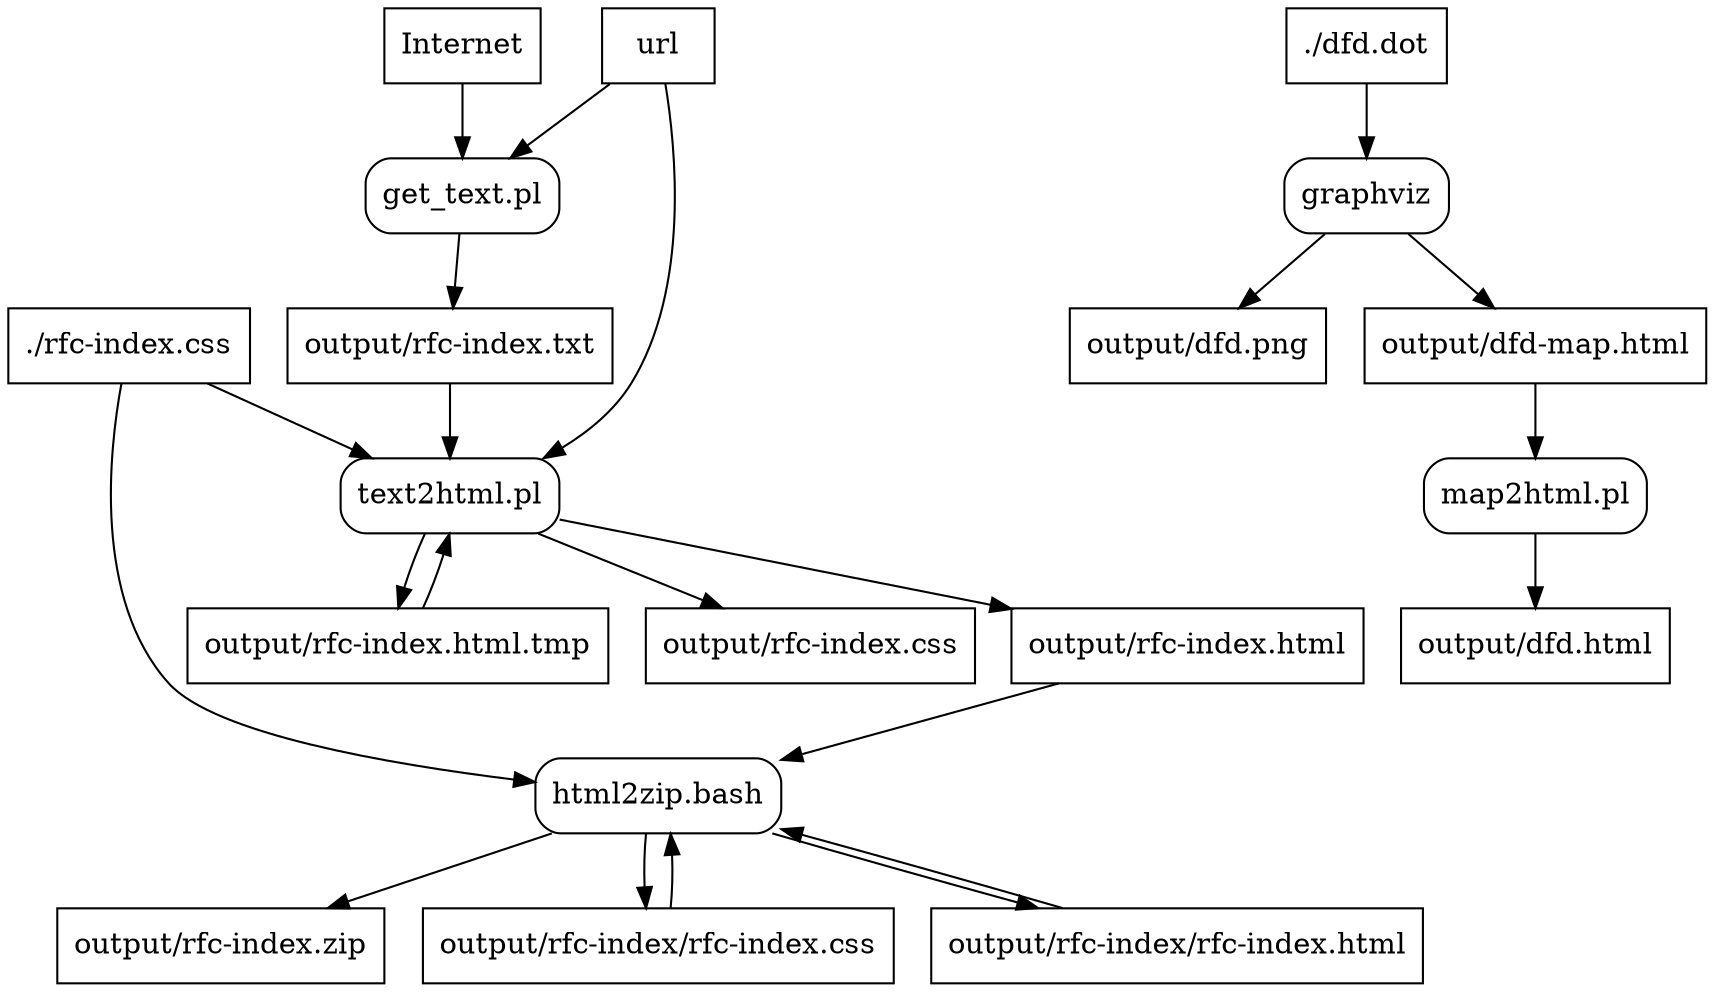 /* vim:set ts=8 sw=4 sts=4 ai nu et: */
digraph dfd {
    "./rfc-index.css" [ shape = box ];
    "Internet" [ shape = box ];
    "get_text.pl" [ shape = box, style="rounded", URL="../get_text.pl" ];
    "html2zip.bash" [ shape = box, style="rounded", URL="../html2zip.bash" ];
    "output/rfc-index.css" [ shape = box, URL="../output/rfc-index.css" ];
    "output/rfc-index.html" [ shape = box, URL="../output/rfc-index.html" ];
    "output/rfc-index.html.tmp" [ shape = box ];
    "output/rfc-index.txt" [ shape = box, URL="../output/rfc-index.txt" ];
    "output/rfc-index.zip" [ shape = box, URL="../output/rfc-index.zip" ];
    "output/rfc-index/rfc-index.css" [ shape = box ];
    "output/rfc-index/rfc-index.html" [ shape = box ];
    "text2html.pl" [ shape = box, style="rounded", URL="../text2html.pl" ];
    "url" [ shape = box ];
    "./dfd.dot" [ shape = box, URL="../dfd.dot" ];
    "output/dfd.png" [ shape = box, URL="../output/dfd.png" ];
    "output/dfd-map.html" [ shape = box ];
    "output/dfd.html" [ shape = box, URL="../output/dfd.html" ];
    "graphviz" [ shape = box, style="rounded" ];
    "map2html.pl" [ shape = box, style="rounded", URL="../map2html.pl" ];

    "./dfd.dot" -> "graphviz";
    "graphviz" -> "output/dfd.png";
    "graphviz" -> "output/dfd-map.html";
    "output/dfd-map.html" -> "map2html.pl";
    "map2html.pl" -> "output/dfd.html";

    "./rfc-index.css" -> "html2zip.bash";
    "./rfc-index.css" -> "text2html.pl";
    "Internet" -> "get_text.pl";
    "get_text.pl" -> "output/rfc-index.txt";
    "html2zip.bash" -> "output/rfc-index.zip";
    "html2zip.bash" -> "output/rfc-index/rfc-index.css";
    "html2zip.bash" -> "output/rfc-index/rfc-index.html";
    "output/rfc-index.html" -> "html2zip.bash";
    "output/rfc-index.html.tmp" -> "text2html.pl";
    "output/rfc-index.txt" -> "text2html.pl";
    "output/rfc-index/rfc-index.css" -> "html2zip.bash";
    "output/rfc-index/rfc-index.html" -> "html2zip.bash";
    "text2html.pl" -> "output/rfc-index.css";
    "text2html.pl" -> "output/rfc-index.html";
    "text2html.pl" -> "output/rfc-index.html.tmp";
    "url" -> "get_text.pl";
    "url" -> "text2html.pl";
}
